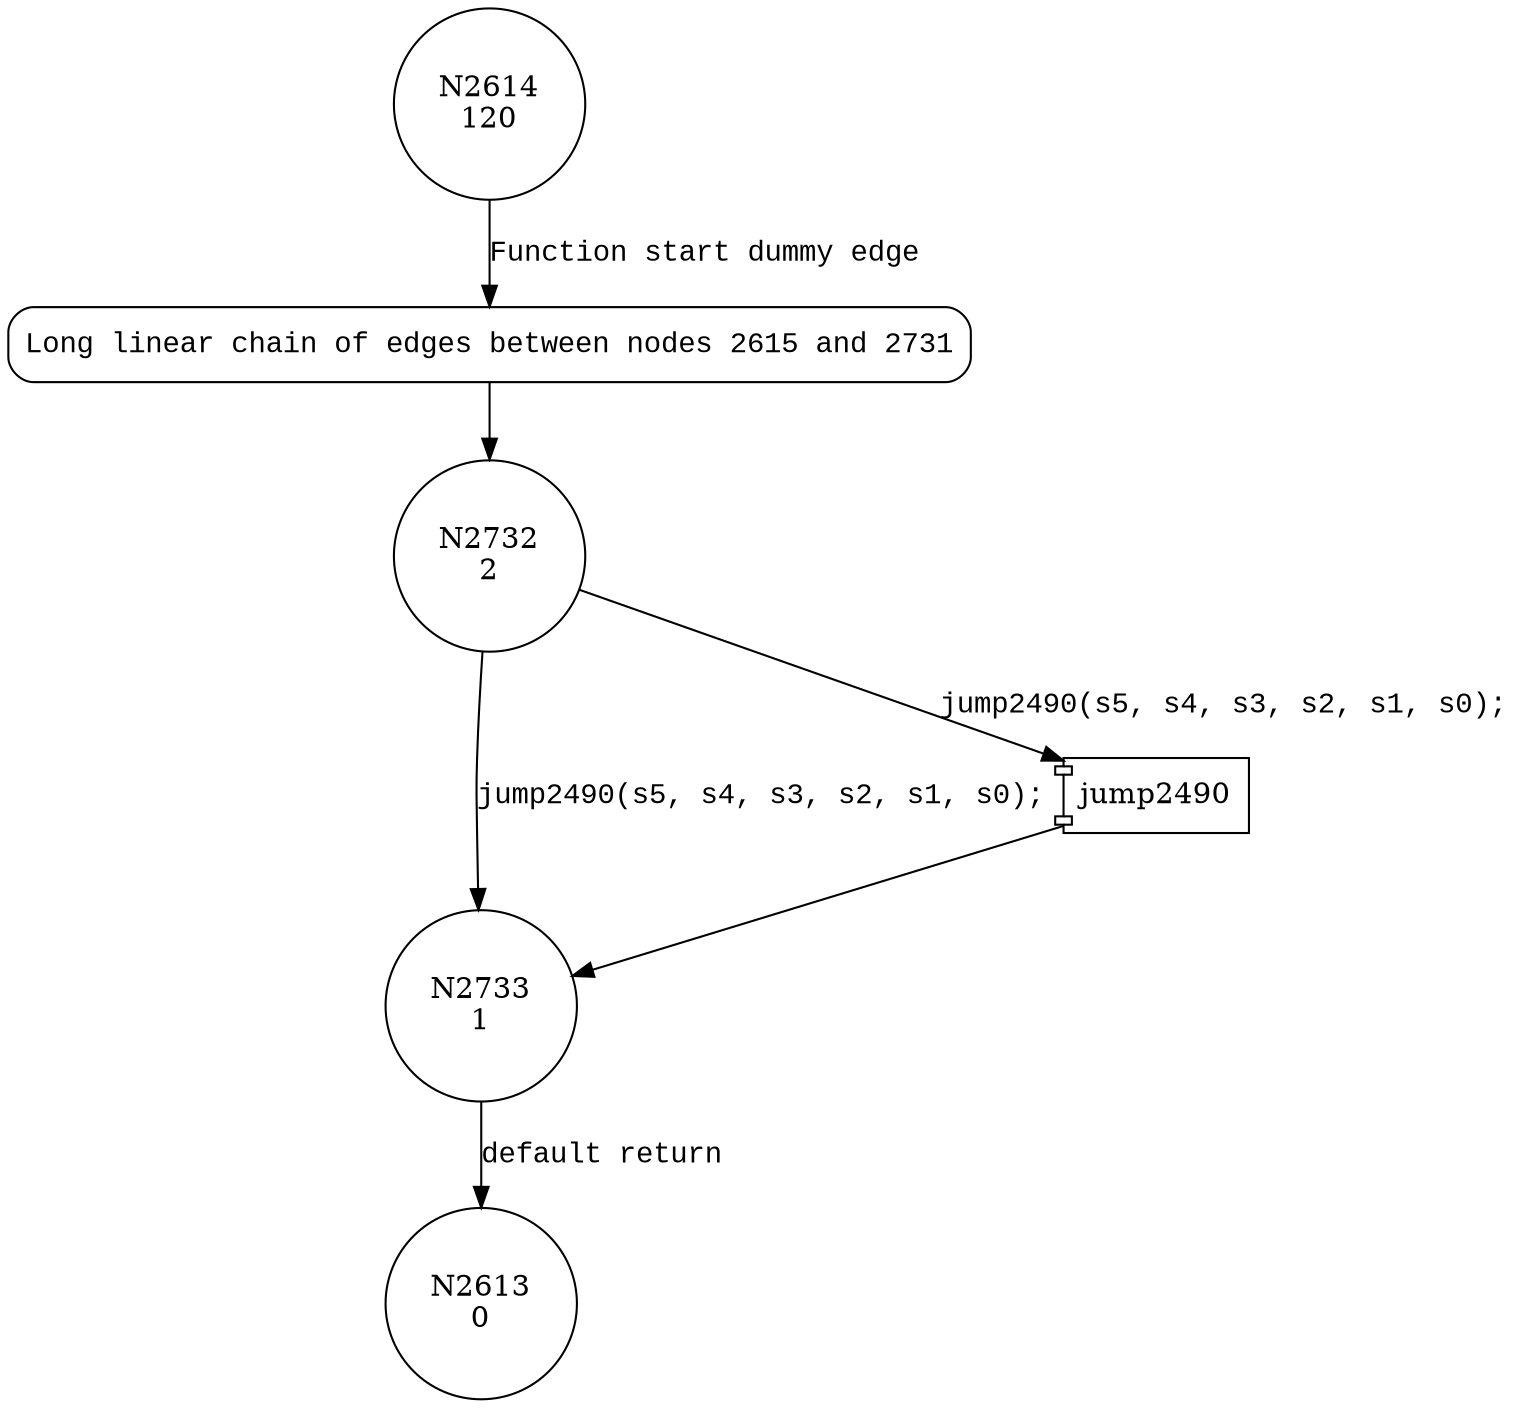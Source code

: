 digraph block2490 {
2614 [shape="circle" label="N2614\n120"]
2615 [shape="circle" label="N2615\n119"]
2732 [shape="circle" label="N2732\n2"]
2733 [shape="circle" label="N2733\n1"]
2613 [shape="circle" label="N2613\n0"]
2615 [style="filled,bold" penwidth="1" fillcolor="white" fontname="Courier New" shape="Mrecord" label="Long linear chain of edges between nodes 2615 and 2731"]
2615 -> 2732[label=""]
2614 -> 2615 [label="Function start dummy edge" fontname="Courier New"]
100210 [shape="component" label="jump2490"]
2732 -> 100210 [label="jump2490(s5, s4, s3, s2, s1, s0);" fontname="Courier New"]
100210 -> 2733 [label="" fontname="Courier New"]
2732 -> 2733 [label="jump2490(s5, s4, s3, s2, s1, s0);" fontname="Courier New"]
2733 -> 2613 [label="default return" fontname="Courier New"]
}